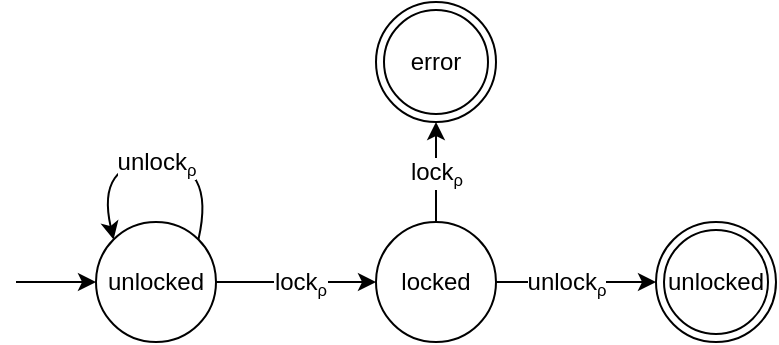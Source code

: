 <mxfile version="13.0.1" type="device"><diagram id="MQsz0vR70Ha5mGtF0nAU" name="Page-1"><mxGraphModel dx="946" dy="642" grid="1" gridSize="10" guides="1" tooltips="1" connect="1" arrows="1" fold="1" page="1" pageScale="1" pageWidth="850" pageHeight="1100" math="0" shadow="0"><root><mxCell id="0"/><mxCell id="1" parent="0"/><mxCell id="g3iyI7WF1l8pipwD143T-2" value="" style="endArrow=classic;html=1;entryX=0;entryY=0.5;entryDx=0;entryDy=0;" parent="1" target="g3iyI7WF1l8pipwD143T-7" edge="1"><mxGeometry width="50" height="50" relative="1" as="geometry"><mxPoint x="240" y="320" as="sourcePoint"/><mxPoint x="260" y="319.5" as="targetPoint"/></mxGeometry></mxCell><mxCell id="g3iyI7WF1l8pipwD143T-5" value="" style="endArrow=classic;html=1;exitX=0.5;exitY=0;exitDx=0;exitDy=0;entryX=0.5;entryY=1;entryDx=0;entryDy=0;" parent="1" source="KxrfReQqK0HgMY_TLllH-2" target="617OxWW3Jf1tPsrtnjuB-1" edge="1"><mxGeometry width="50" height="50" relative="1" as="geometry"><mxPoint x="320" y="290" as="sourcePoint"/><mxPoint x="320" y="240" as="targetPoint"/></mxGeometry></mxCell><mxCell id="g3iyI7WF1l8pipwD143T-31" value="lock&lt;span style=&quot;font-size: 10px&quot;&gt;&lt;sub&gt;ρ&lt;/sub&gt;&lt;/span&gt;" style="text;html=1;align=center;verticalAlign=middle;resizable=0;points=[];;labelBackgroundColor=#ffffff;" parent="g3iyI7WF1l8pipwD143T-5" vertex="1" connectable="0"><mxGeometry x="0.48" y="-2" relative="1" as="geometry"><mxPoint x="-2" y="12" as="offset"/></mxGeometry></mxCell><mxCell id="g3iyI7WF1l8pipwD143T-7" value="unlocked" style="ellipse;whiteSpace=wrap;html=1;aspect=fixed;fontSize=12;" parent="1" vertex="1"><mxGeometry x="280" y="290" width="60" height="60" as="geometry"/></mxCell><mxCell id="g3iyI7WF1l8pipwD143T-17" value="" style="curved=1;endArrow=classic;html=1;exitX=1;exitY=0.5;exitDx=0;exitDy=0;entryX=0;entryY=0.5;entryDx=0;entryDy=0;" parent="1" source="g3iyI7WF1l8pipwD143T-7" target="KxrfReQqK0HgMY_TLllH-2" edge="1"><mxGeometry width="50" height="50" relative="1" as="geometry"><mxPoint x="200" y="500" as="sourcePoint"/><mxPoint x="270" y="390" as="targetPoint"/><Array as="points"/></mxGeometry></mxCell><mxCell id="g3iyI7WF1l8pipwD143T-19" value="lock&lt;span style=&quot;font-size: 10px&quot;&gt;&lt;sub&gt;ρ&lt;/sub&gt;&lt;/span&gt;" style="text;html=1;align=center;verticalAlign=middle;resizable=0;points=[];;labelBackgroundColor=#ffffff;" parent="g3iyI7WF1l8pipwD143T-17" vertex="1" connectable="0"><mxGeometry x="0.036" y="-1" relative="1" as="geometry"><mxPoint y="-1" as="offset"/></mxGeometry></mxCell><mxCell id="617OxWW3Jf1tPsrtnjuB-1" value="error" style="ellipse;shape=doubleEllipse;whiteSpace=wrap;html=1;aspect=fixed;" parent="1" vertex="1"><mxGeometry x="420" y="180" width="60" height="60" as="geometry"/></mxCell><mxCell id="1nD-6KfWk37oRcbEYR05-1" value="unlocked" style="ellipse;shape=doubleEllipse;whiteSpace=wrap;html=1;aspect=fixed;fontSize=12;" parent="1" vertex="1"><mxGeometry x="560" y="290" width="60" height="60" as="geometry"/></mxCell><mxCell id="KxrfReQqK0HgMY_TLllH-3" style="edgeStyle=orthogonalEdgeStyle;rounded=0;orthogonalLoop=1;jettySize=auto;html=1;exitX=1;exitY=0.5;exitDx=0;exitDy=0;entryX=0;entryY=0.5;entryDx=0;entryDy=0;" parent="1" source="KxrfReQqK0HgMY_TLllH-2" target="1nD-6KfWk37oRcbEYR05-1" edge="1"><mxGeometry relative="1" as="geometry"/></mxCell><mxCell id="KxrfReQqK0HgMY_TLllH-4" value="&lt;span style=&quot;font-size: 12px&quot;&gt;unlock&lt;/span&gt;&lt;span style=&quot;font-size: 10px&quot;&gt;&lt;sub&gt;ρ&lt;/sub&gt;&lt;/span&gt;" style="edgeLabel;html=1;align=center;verticalAlign=middle;resizable=0;points=[];" parent="KxrfReQqK0HgMY_TLllH-3" vertex="1" connectable="0"><mxGeometry x="-0.12" relative="1" as="geometry"><mxPoint as="offset"/></mxGeometry></mxCell><mxCell id="KxrfReQqK0HgMY_TLllH-2" value="locked" style="ellipse;whiteSpace=wrap;html=1;aspect=fixed;" parent="1" vertex="1"><mxGeometry x="420" y="290" width="60" height="60" as="geometry"/></mxCell><mxCell id="t5KmBq9P9nKNDsfev3gX-3" value="&lt;meta charset=&quot;utf-8&quot;&gt;&lt;span style=&quot;font-family: Helvetica; font-style: normal; font-variant-ligatures: normal; font-variant-caps: normal; font-weight: 400; letter-spacing: normal; orphans: 2; text-align: center; text-indent: 0px; text-transform: none; widows: 2; word-spacing: 0px; -webkit-text-stroke-width: 0px; text-decoration-style: initial; text-decoration-color: initial; font-size: 12px;&quot;&gt;unlock&lt;/span&gt;&lt;span style=&quot;font-family: Helvetica; font-style: normal; font-variant-ligatures: normal; font-variant-caps: normal; font-weight: 400; letter-spacing: normal; orphans: 2; text-align: center; text-indent: 0px; text-transform: none; widows: 2; word-spacing: 0px; -webkit-text-stroke-width: 0px; text-decoration-style: initial; text-decoration-color: initial; font-size: 10px;&quot;&gt;&lt;sub&gt;ρ&lt;/sub&gt;&lt;/span&gt;" style="orthogonalLoop=1;jettySize=auto;html=1;exitX=1;exitY=0;exitDx=0;exitDy=0;entryX=0;entryY=0;entryDx=0;entryDy=0;curved=1;" parent="1" source="g3iyI7WF1l8pipwD143T-7" target="g3iyI7WF1l8pipwD143T-7" edge="1"><mxGeometry relative="1" as="geometry"><Array as="points"><mxPoint x="340" y="260"/><mxPoint x="280" y="260"/></Array></mxGeometry></mxCell></root></mxGraphModel></diagram></mxfile>